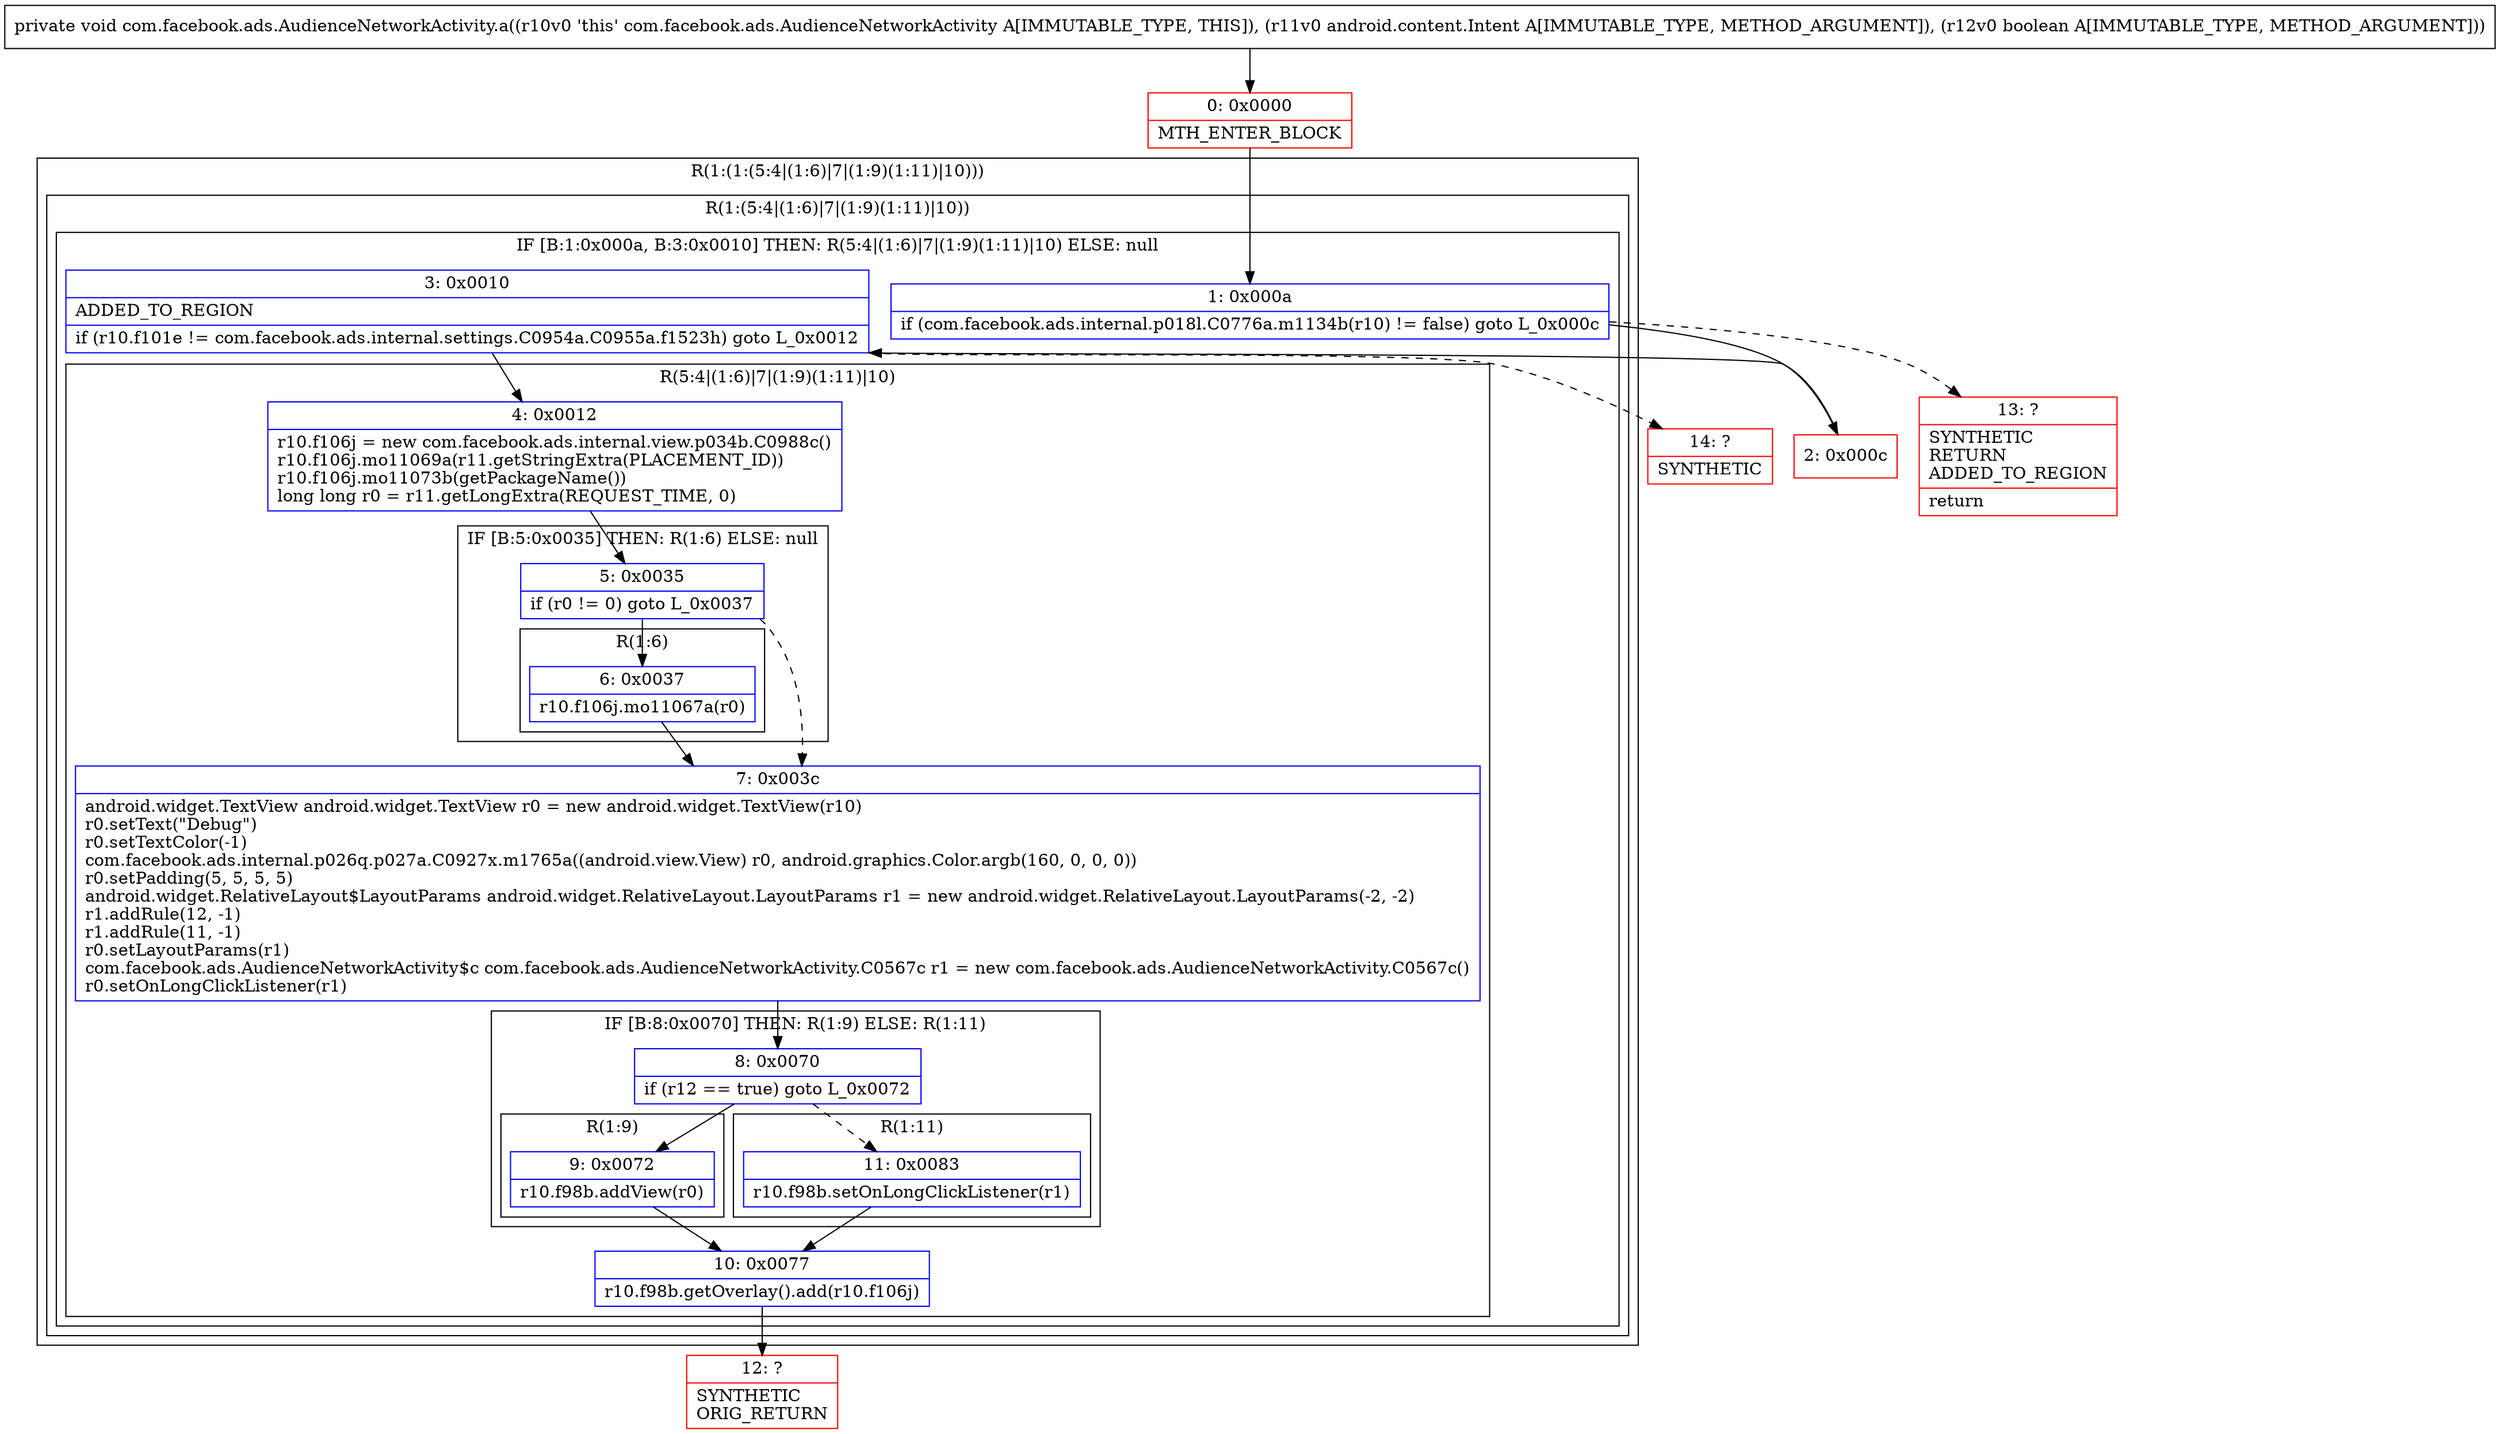 digraph "CFG forcom.facebook.ads.AudienceNetworkActivity.a(Landroid\/content\/Intent;Z)V" {
subgraph cluster_Region_292075427 {
label = "R(1:(1:(5:4|(1:6)|7|(1:9)(1:11)|10)))";
node [shape=record,color=blue];
subgraph cluster_Region_243501522 {
label = "R(1:(5:4|(1:6)|7|(1:9)(1:11)|10))";
node [shape=record,color=blue];
subgraph cluster_IfRegion_1451056391 {
label = "IF [B:1:0x000a, B:3:0x0010] THEN: R(5:4|(1:6)|7|(1:9)(1:11)|10) ELSE: null";
node [shape=record,color=blue];
Node_1 [shape=record,label="{1\:\ 0x000a|if (com.facebook.ads.internal.p018l.C0776a.m1134b(r10) != false) goto L_0x000c\l}"];
Node_3 [shape=record,label="{3\:\ 0x0010|ADDED_TO_REGION\l|if (r10.f101e != com.facebook.ads.internal.settings.C0954a.C0955a.f1523h) goto L_0x0012\l}"];
subgraph cluster_Region_224307905 {
label = "R(5:4|(1:6)|7|(1:9)(1:11)|10)";
node [shape=record,color=blue];
Node_4 [shape=record,label="{4\:\ 0x0012|r10.f106j = new com.facebook.ads.internal.view.p034b.C0988c()\lr10.f106j.mo11069a(r11.getStringExtra(PLACEMENT_ID))\lr10.f106j.mo11073b(getPackageName())\llong long r0 = r11.getLongExtra(REQUEST_TIME, 0)\l}"];
subgraph cluster_IfRegion_1139908737 {
label = "IF [B:5:0x0035] THEN: R(1:6) ELSE: null";
node [shape=record,color=blue];
Node_5 [shape=record,label="{5\:\ 0x0035|if (r0 != 0) goto L_0x0037\l}"];
subgraph cluster_Region_1252843986 {
label = "R(1:6)";
node [shape=record,color=blue];
Node_6 [shape=record,label="{6\:\ 0x0037|r10.f106j.mo11067a(r0)\l}"];
}
}
Node_7 [shape=record,label="{7\:\ 0x003c|android.widget.TextView android.widget.TextView r0 = new android.widget.TextView(r10)\lr0.setText(\"Debug\")\lr0.setTextColor(\-1)\lcom.facebook.ads.internal.p026q.p027a.C0927x.m1765a((android.view.View) r0, android.graphics.Color.argb(160, 0, 0, 0))\lr0.setPadding(5, 5, 5, 5)\landroid.widget.RelativeLayout$LayoutParams android.widget.RelativeLayout.LayoutParams r1 = new android.widget.RelativeLayout.LayoutParams(\-2, \-2)\lr1.addRule(12, \-1)\lr1.addRule(11, \-1)\lr0.setLayoutParams(r1)\lcom.facebook.ads.AudienceNetworkActivity$c com.facebook.ads.AudienceNetworkActivity.C0567c r1 = new com.facebook.ads.AudienceNetworkActivity.C0567c()\lr0.setOnLongClickListener(r1)\l}"];
subgraph cluster_IfRegion_551579750 {
label = "IF [B:8:0x0070] THEN: R(1:9) ELSE: R(1:11)";
node [shape=record,color=blue];
Node_8 [shape=record,label="{8\:\ 0x0070|if (r12 == true) goto L_0x0072\l}"];
subgraph cluster_Region_1641421530 {
label = "R(1:9)";
node [shape=record,color=blue];
Node_9 [shape=record,label="{9\:\ 0x0072|r10.f98b.addView(r0)\l}"];
}
subgraph cluster_Region_430353539 {
label = "R(1:11)";
node [shape=record,color=blue];
Node_11 [shape=record,label="{11\:\ 0x0083|r10.f98b.setOnLongClickListener(r1)\l}"];
}
}
Node_10 [shape=record,label="{10\:\ 0x0077|r10.f98b.getOverlay().add(r10.f106j)\l}"];
}
}
}
}
Node_0 [shape=record,color=red,label="{0\:\ 0x0000|MTH_ENTER_BLOCK\l}"];
Node_2 [shape=record,color=red,label="{2\:\ 0x000c}"];
Node_12 [shape=record,color=red,label="{12\:\ ?|SYNTHETIC\lORIG_RETURN\l}"];
Node_13 [shape=record,color=red,label="{13\:\ ?|SYNTHETIC\lRETURN\lADDED_TO_REGION\l|return\l}"];
Node_14 [shape=record,color=red,label="{14\:\ ?|SYNTHETIC\l}"];
MethodNode[shape=record,label="{private void com.facebook.ads.AudienceNetworkActivity.a((r10v0 'this' com.facebook.ads.AudienceNetworkActivity A[IMMUTABLE_TYPE, THIS]), (r11v0 android.content.Intent A[IMMUTABLE_TYPE, METHOD_ARGUMENT]), (r12v0 boolean A[IMMUTABLE_TYPE, METHOD_ARGUMENT])) }"];
MethodNode -> Node_0;
Node_1 -> Node_2;
Node_1 -> Node_13[style=dashed];
Node_3 -> Node_4;
Node_3 -> Node_14[style=dashed];
Node_4 -> Node_5;
Node_5 -> Node_6;
Node_5 -> Node_7[style=dashed];
Node_6 -> Node_7;
Node_7 -> Node_8;
Node_8 -> Node_9;
Node_8 -> Node_11[style=dashed];
Node_9 -> Node_10;
Node_11 -> Node_10;
Node_10 -> Node_12;
Node_0 -> Node_1;
Node_2 -> Node_3;
}

